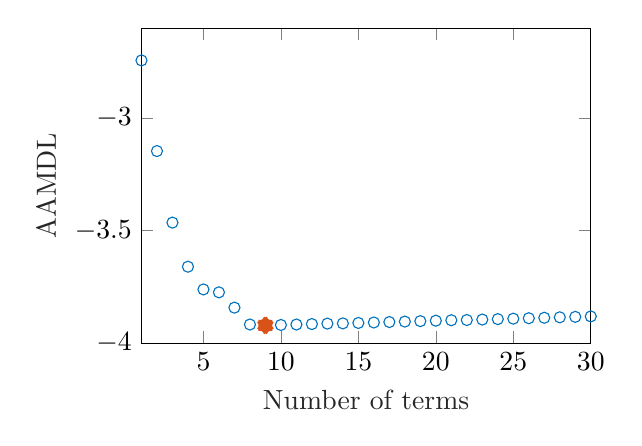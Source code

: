 % This file was created by matlab2tikz.
%
\definecolor{mycolor1}{rgb}{0.0,0.447,0.741}%
\definecolor{mycolor2}{rgb}{0.85,0.325,0.098}%
%
\begin{tikzpicture}

\begin{axis}[%
width=5.706cm,
height=4cm,
at={(0cm,0cm)},
scale only axis,
xmin=1,
xmax=30,
xlabel style={font=\color{white!15!black}},
xlabel={Number of terms},
ymin=-4,
ymax=-2.6,
ylabel style={font=\color{white!15!black}},
ylabel={AAMDL},
axis background/.style={fill=white}
]
\addplot [color=mycolor1, draw=none, mark=o, mark options={solid, mycolor1}, forget plot]
  table[row sep=crcr]{%
1	-2.743\\
2	-3.146\\
3	-3.464\\
4	-3.66\\
5	-3.761\\
6	-3.774\\
7	-3.842\\
8	-3.917\\
9	-3.921\\
10	-3.919\\
11	-3.917\\
12	-3.915\\
13	-3.913\\
14	-3.912\\
15	-3.91\\
16	-3.908\\
17	-3.906\\
18	-3.904\\
19	-3.902\\
20	-3.9\\
21	-3.898\\
22	-3.897\\
23	-3.895\\
24	-3.893\\
25	-3.891\\
26	-3.889\\
27	-3.887\\
28	-3.885\\
29	-3.883\\
30	-3.881\\
};
\addplot [color=mycolor2, line width=5.0pt, draw=none, mark=asterisk, mark options={solid, mycolor2}, forget plot]
  table[row sep=crcr]{%
9	-3.921\\
};
\end{axis}
\end{tikzpicture}%